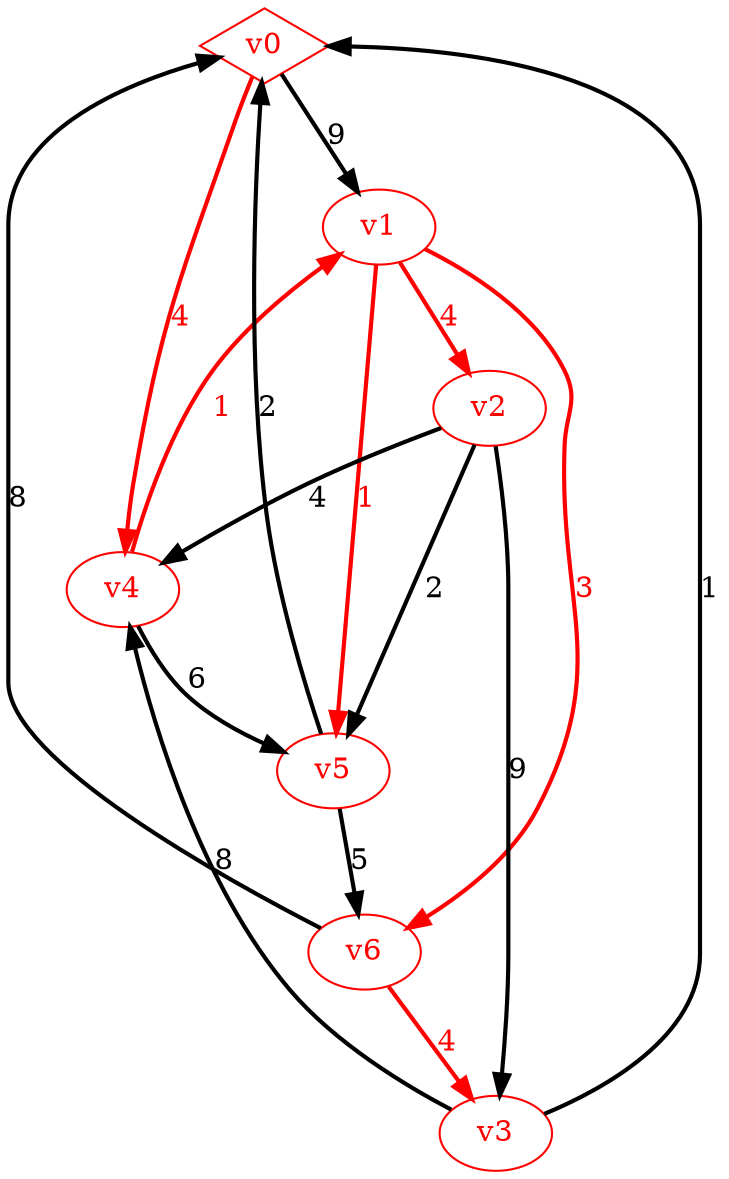 digraph Dijkstra {
node [shape=ellipse];
v0[shape=diamond,color=red,fontcolor=red];
v0->v1[style=bold,label=9];
v0[fontcolor=red,color=red];
v4[fontcolor=red,color=red];
v0->v4[style=bold,label=4,fontcolor=red,color=red];
v1[fontcolor=red,color=red];
v2[fontcolor=red,color=red];
v1->v2[style=bold,label=4,fontcolor=red,color=red];
v1[fontcolor=red,color=red];
v5[fontcolor=red,color=red];
v1->v5[style=bold,label=1,fontcolor=red,color=red];
v1[fontcolor=red,color=red];
v6[fontcolor=red,color=red];
v1->v6[style=bold,label=3,fontcolor=red,color=red];
v2->v3[style=bold,label=9];
v2->v4[style=bold,label=4];
v2->v5[style=bold,label=2];
v3->v0[style=bold,label=1];
v3->v4[style=bold,label=8];
v4[fontcolor=red,color=red];
v1[fontcolor=red,color=red];
v4->v1[style=bold,label=1,fontcolor=red,color=red];
v4->v5[style=bold,label=6];
v5->v0[style=bold,label=2];
v5->v6[style=bold,label=5];
v6->v0[style=bold,label=8];
v6[fontcolor=red,color=red];
v3[fontcolor=red,color=red];
v6->v3[style=bold,label=4,fontcolor=red,color=red];
}
